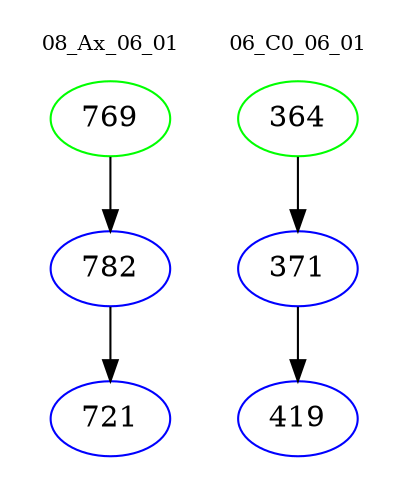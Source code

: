 digraph{
subgraph cluster_0 {
color = white
label = "08_Ax_06_01";
fontsize=10;
T0_769 [label="769", color="green"]
T0_769 -> T0_782 [color="black"]
T0_782 [label="782", color="blue"]
T0_782 -> T0_721 [color="black"]
T0_721 [label="721", color="blue"]
}
subgraph cluster_1 {
color = white
label = "06_C0_06_01";
fontsize=10;
T1_364 [label="364", color="green"]
T1_364 -> T1_371 [color="black"]
T1_371 [label="371", color="blue"]
T1_371 -> T1_419 [color="black"]
T1_419 [label="419", color="blue"]
}
}

